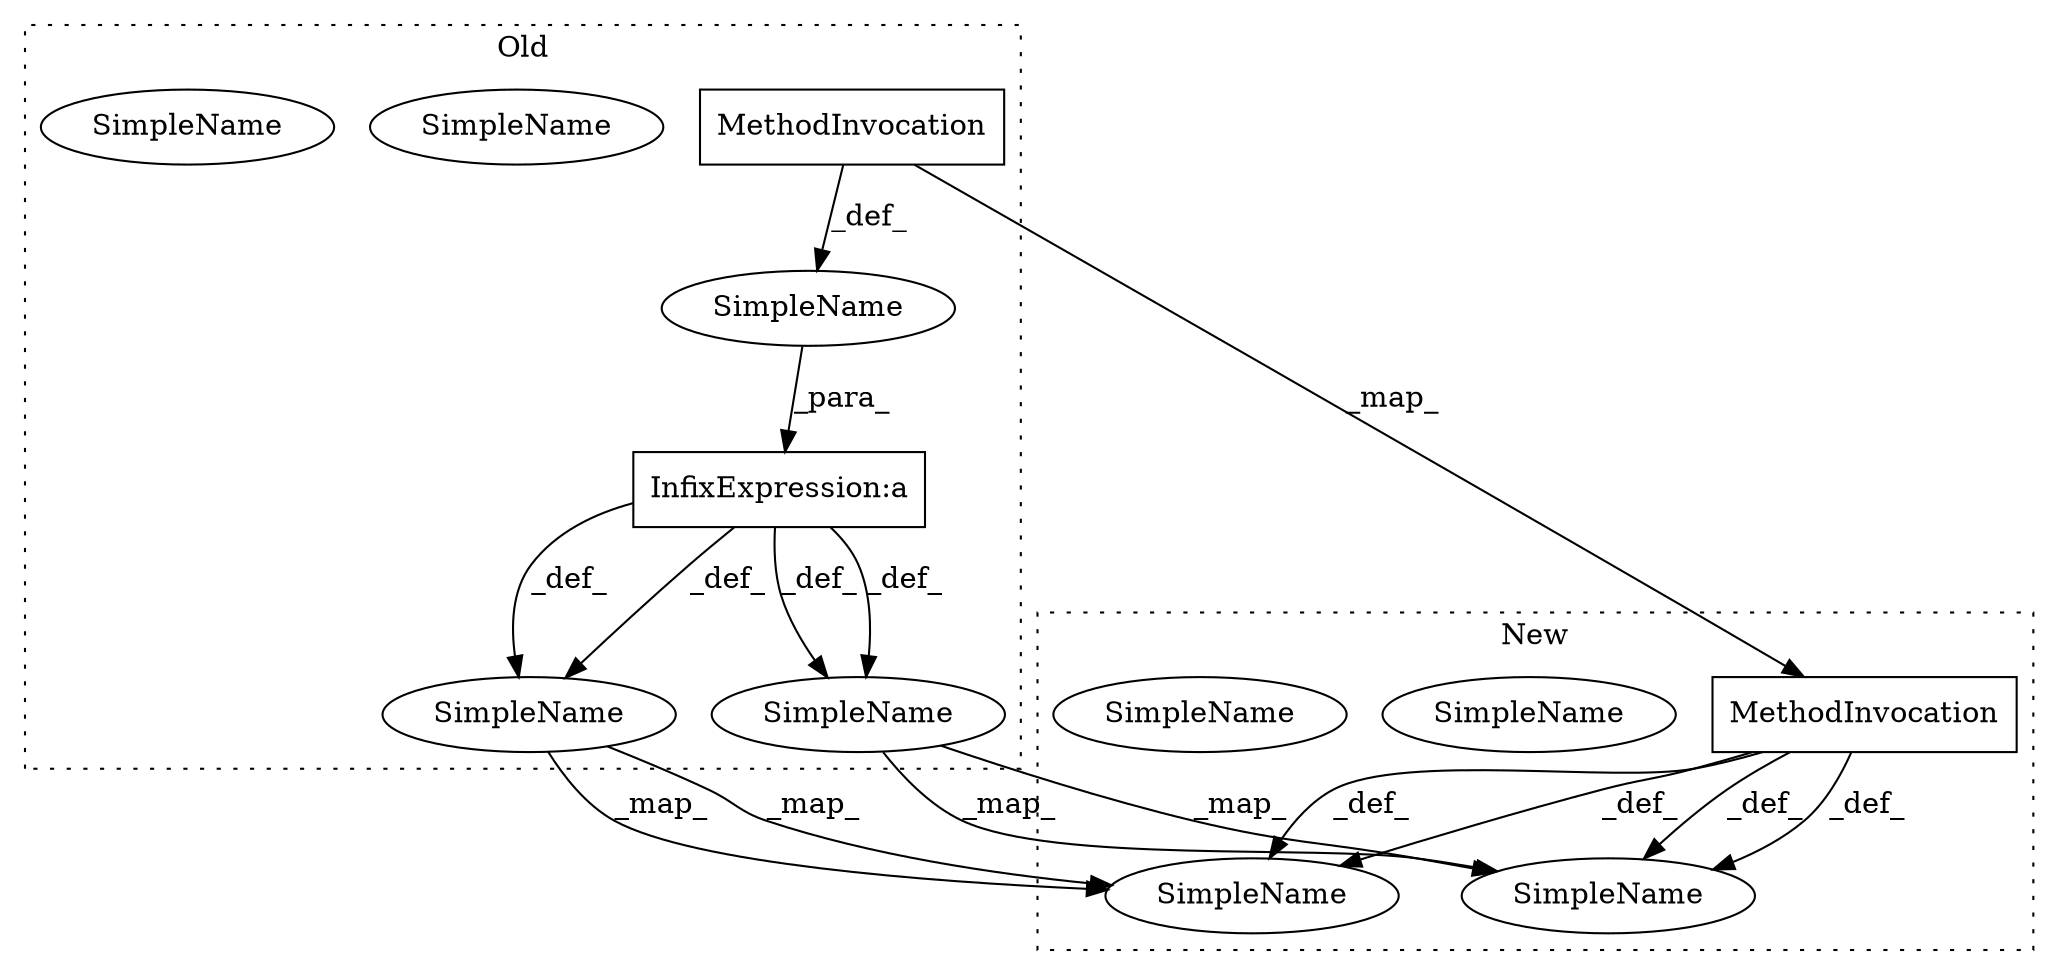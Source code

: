 digraph G {
subgraph cluster0 {
1 [label="MethodInvocation" a="32" s="2158" l="10" shape="box"];
3 [label="SimpleName" a="42" s="2306" l="1" shape="ellipse"];
5 [label="SimpleName" a="42" s="2306" l="1" shape="ellipse"];
7 [label="SimpleName" a="42" s="2138" l="4" shape="ellipse"];
8 [label="SimpleName" a="42" s="" l="" shape="ellipse"];
9 [label="SimpleName" a="42" s="2138" l="4" shape="ellipse"];
12 [label="InfixExpression:a" a="27" s="2148" l="3" shape="box"];
label = "Old";
style="dotted";
}
subgraph cluster1 {
2 [label="MethodInvocation" a="32" s="2151" l="10" shape="box"];
4 [label="SimpleName" a="42" s="2298" l="1" shape="ellipse"];
6 [label="SimpleName" a="42" s="2138" l="4" shape="ellipse"];
10 [label="SimpleName" a="42" s="2298" l="1" shape="ellipse"];
11 [label="SimpleName" a="42" s="2138" l="4" shape="ellipse"];
label = "New";
style="dotted";
}
1 -> 2 [label="_map_"];
1 -> 8 [label="_def_"];
2 -> 4 [label="_def_"];
2 -> 11 [label="_def_"];
2 -> 4 [label="_def_"];
2 -> 11 [label="_def_"];
5 -> 4 [label="_map_"];
5 -> 4 [label="_map_"];
8 -> 12 [label="_para_"];
9 -> 11 [label="_map_"];
9 -> 11 [label="_map_"];
12 -> 9 [label="_def_"];
12 -> 5 [label="_def_"];
12 -> 9 [label="_def_"];
12 -> 5 [label="_def_"];
}